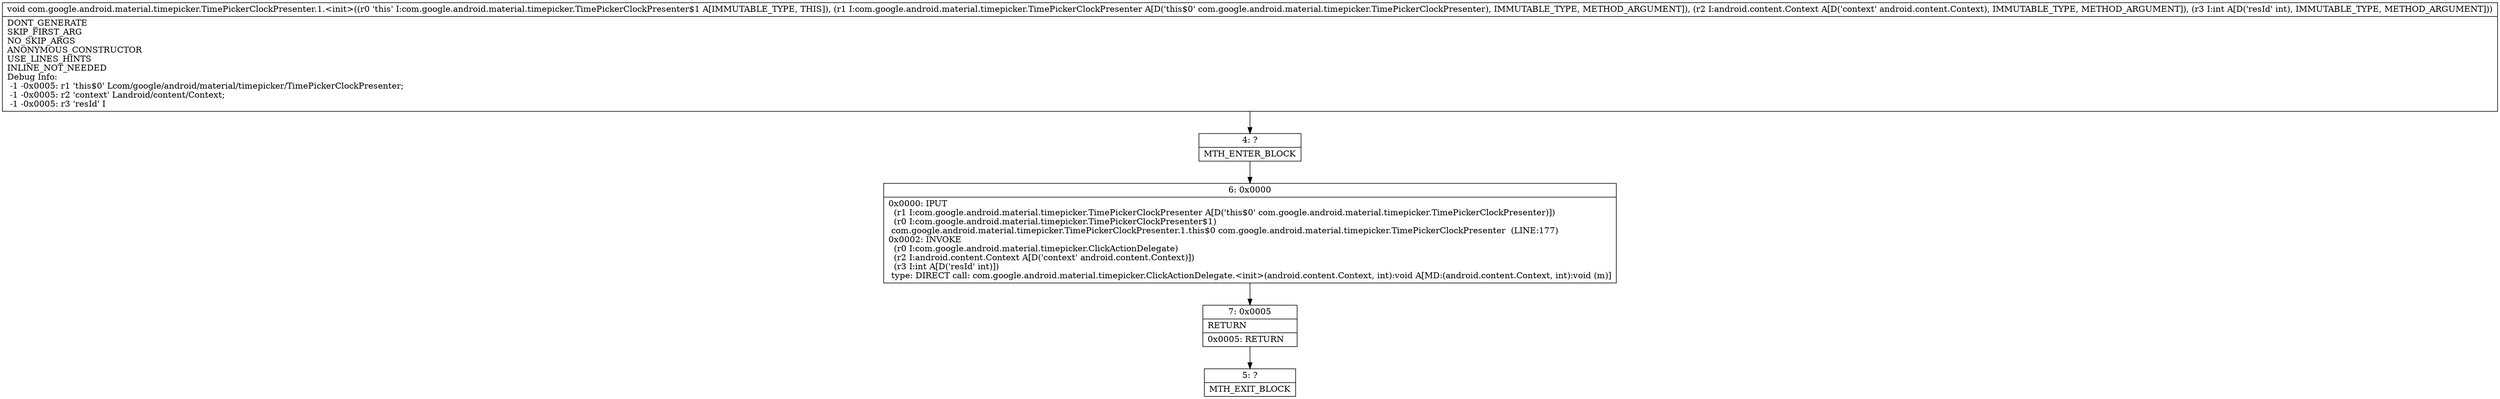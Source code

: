 digraph "CFG forcom.google.android.material.timepicker.TimePickerClockPresenter.1.\<init\>(Lcom\/google\/android\/material\/timepicker\/TimePickerClockPresenter;Landroid\/content\/Context;I)V" {
Node_4 [shape=record,label="{4\:\ ?|MTH_ENTER_BLOCK\l}"];
Node_6 [shape=record,label="{6\:\ 0x0000|0x0000: IPUT  \l  (r1 I:com.google.android.material.timepicker.TimePickerClockPresenter A[D('this$0' com.google.android.material.timepicker.TimePickerClockPresenter)])\l  (r0 I:com.google.android.material.timepicker.TimePickerClockPresenter$1)\l com.google.android.material.timepicker.TimePickerClockPresenter.1.this$0 com.google.android.material.timepicker.TimePickerClockPresenter  (LINE:177)\l0x0002: INVOKE  \l  (r0 I:com.google.android.material.timepicker.ClickActionDelegate)\l  (r2 I:android.content.Context A[D('context' android.content.Context)])\l  (r3 I:int A[D('resId' int)])\l type: DIRECT call: com.google.android.material.timepicker.ClickActionDelegate.\<init\>(android.content.Context, int):void A[MD:(android.content.Context, int):void (m)]\l}"];
Node_7 [shape=record,label="{7\:\ 0x0005|RETURN\l|0x0005: RETURN   \l}"];
Node_5 [shape=record,label="{5\:\ ?|MTH_EXIT_BLOCK\l}"];
MethodNode[shape=record,label="{void com.google.android.material.timepicker.TimePickerClockPresenter.1.\<init\>((r0 'this' I:com.google.android.material.timepicker.TimePickerClockPresenter$1 A[IMMUTABLE_TYPE, THIS]), (r1 I:com.google.android.material.timepicker.TimePickerClockPresenter A[D('this$0' com.google.android.material.timepicker.TimePickerClockPresenter), IMMUTABLE_TYPE, METHOD_ARGUMENT]), (r2 I:android.content.Context A[D('context' android.content.Context), IMMUTABLE_TYPE, METHOD_ARGUMENT]), (r3 I:int A[D('resId' int), IMMUTABLE_TYPE, METHOD_ARGUMENT]))  | DONT_GENERATE\lSKIP_FIRST_ARG\lNO_SKIP_ARGS\lANONYMOUS_CONSTRUCTOR\lUSE_LINES_HINTS\lINLINE_NOT_NEEDED\lDebug Info:\l  \-1 \-0x0005: r1 'this$0' Lcom\/google\/android\/material\/timepicker\/TimePickerClockPresenter;\l  \-1 \-0x0005: r2 'context' Landroid\/content\/Context;\l  \-1 \-0x0005: r3 'resId' I\l}"];
MethodNode -> Node_4;Node_4 -> Node_6;
Node_6 -> Node_7;
Node_7 -> Node_5;
}

